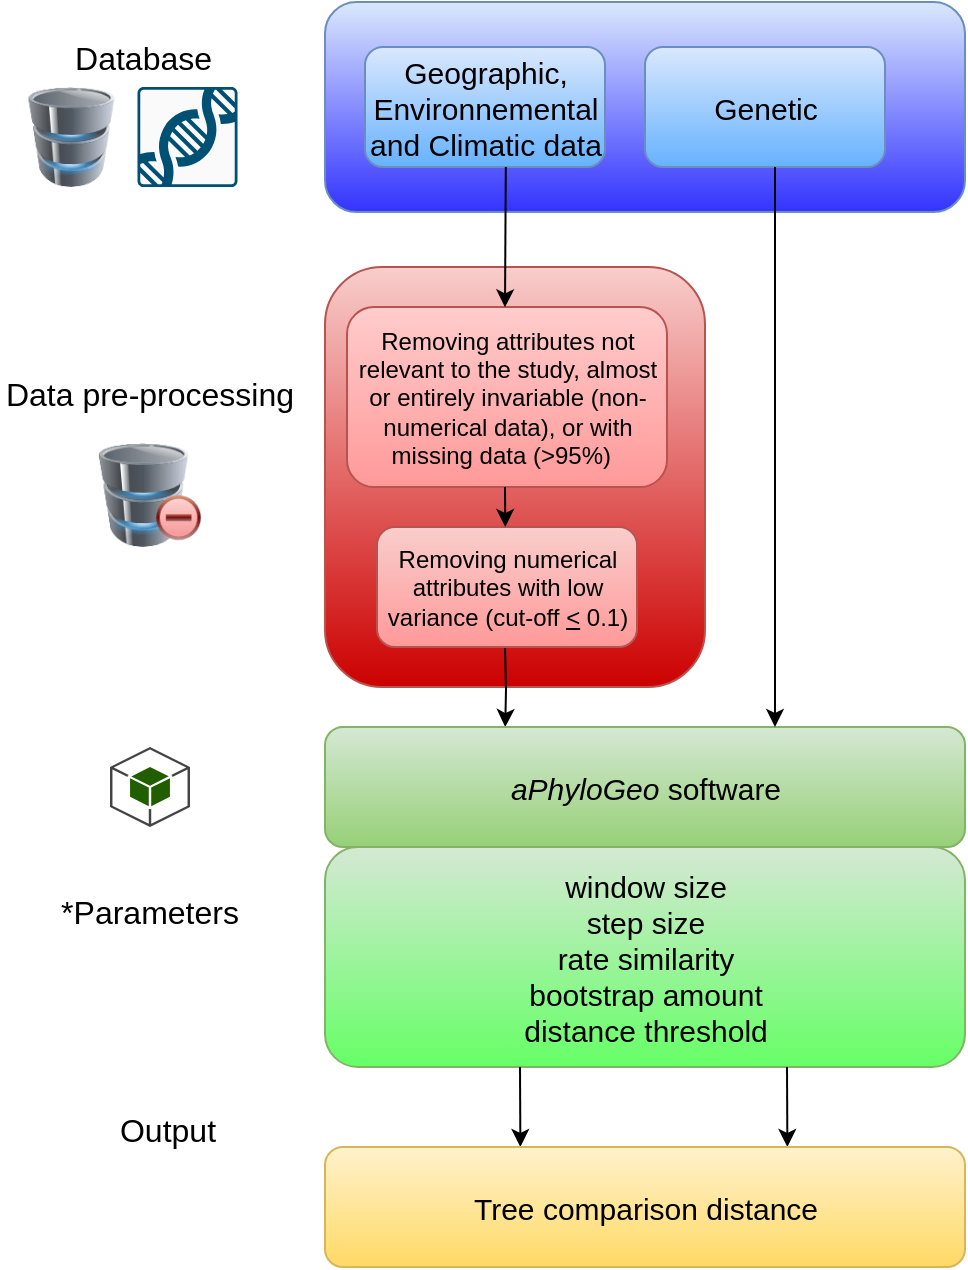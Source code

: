 <mxfile version="24.6.5" type="github">
  <diagram name="Page-1" id="-rFiT2QOCS_2W7RfbsIS">
    <mxGraphModel dx="794" dy="412" grid="1" gridSize="10" guides="1" tooltips="1" connect="1" arrows="1" fold="1" page="1" pageScale="1" pageWidth="827" pageHeight="1169" math="0" shadow="0">
      <root>
        <mxCell id="0" />
        <mxCell id="1" parent="0" />
        <mxCell id="6q3G7fYA0kXQHOgjopEj-5" value="" style="rounded=1;whiteSpace=wrap;html=1;fillColor=#f8cecc;strokeColor=#b85450;gradientColor=#CC0000;" parent="1" vertex="1">
          <mxGeometry x="312.5" y="152.5" width="190" height="210" as="geometry" />
        </mxCell>
        <mxCell id="6q3G7fYA0kXQHOgjopEj-6" value="" style="rounded=1;whiteSpace=wrap;html=1;fillColor=#dae8fc;strokeColor=#6c8ebf;gradientColor=#3333FF;" parent="1" vertex="1">
          <mxGeometry x="312.5" y="20" width="320" height="105" as="geometry" />
        </mxCell>
        <mxCell id="6q3G7fYA0kXQHOgjopEj-7" value="&lt;font style=&quot;font-size: 15px;&quot;&gt;Geographic, Environnemental and Climatic data&lt;/font&gt;" style="rounded=1;whiteSpace=wrap;html=1;fillColor=#dae8fc;strokeColor=#6c8ebf;gradientColor=#66B2FF;" parent="1" vertex="1">
          <mxGeometry x="332.5" y="42.5" width="120" height="60" as="geometry" />
        </mxCell>
        <mxCell id="6q3G7fYA0kXQHOgjopEj-8" value="&lt;font style=&quot;font-size: 15px;&quot;&gt;Genetic&lt;/font&gt;" style="rounded=1;whiteSpace=wrap;html=1;fillColor=#dae8fc;strokeColor=#6c8ebf;gradientColor=#66B2FF;" parent="1" vertex="1">
          <mxGeometry x="472.5" y="42.5" width="120" height="60" as="geometry" />
        </mxCell>
        <mxCell id="6q3G7fYA0kXQHOgjopEj-9" value="Removing attributes not relevant to the study, almost or entirely invariable (non-numerical data), or with missing data (&amp;gt;95%)&amp;nbsp;&amp;nbsp;" style="rounded=1;whiteSpace=wrap;html=1;fillColor=#FFCCCC;strokeColor=#b85450;gradientColor=#FF9999;" parent="1" vertex="1">
          <mxGeometry x="323.5" y="172.5" width="160" height="90" as="geometry" />
        </mxCell>
        <mxCell id="6q3G7fYA0kXQHOgjopEj-10" value="" style="edgeStyle=orthogonalEdgeStyle;rounded=0;orthogonalLoop=1;jettySize=auto;html=1;entryX=0.5;entryY=0;entryDx=0;entryDy=0;" parent="1" edge="1">
          <mxGeometry relative="1" as="geometry">
            <mxPoint x="402.501" y="342.5" as="sourcePoint" />
            <mxPoint x="402.62" y="382.5" as="targetPoint" />
            <Array as="points" />
          </mxGeometry>
        </mxCell>
        <mxCell id="6q3G7fYA0kXQHOgjopEj-11" value="&lt;div style=&quot;&quot;&gt;&lt;span style=&quot;background-color: initial;&quot;&gt;Removing numerical attributes with low variance (cut-off &lt;u&gt;&amp;lt;&lt;/u&gt; 0.1)&lt;/span&gt;&lt;/div&gt;" style="rounded=1;whiteSpace=wrap;html=1;fillColor=#f8cecc;strokeColor=#b85450;align=center;gradientColor=#FF9999;" parent="1" vertex="1">
          <mxGeometry x="338.5" y="282.5" width="130" height="60" as="geometry" />
        </mxCell>
        <mxCell id="6q3G7fYA0kXQHOgjopEj-12" value="" style="endArrow=classic;html=1;rounded=0;entryX=0.5;entryY=0;entryDx=0;entryDy=0;exitX=0.67;exitY=0.997;exitDx=0;exitDy=0;exitPerimeter=0;" parent="1" edge="1">
          <mxGeometry width="50" height="50" relative="1" as="geometry">
            <mxPoint x="402.9" y="102.5" as="sourcePoint" />
            <mxPoint x="402.5" y="172.68" as="targetPoint" />
          </mxGeometry>
        </mxCell>
        <mxCell id="6q3G7fYA0kXQHOgjopEj-13" value="" style="endArrow=classic;html=1;rounded=0;exitX=0.5;exitY=1;exitDx=0;exitDy=0;" parent="1" edge="1">
          <mxGeometry width="50" height="50" relative="1" as="geometry">
            <mxPoint x="402.5" y="262.5" as="sourcePoint" />
            <mxPoint x="402.64" y="282.5" as="targetPoint" />
          </mxGeometry>
        </mxCell>
        <mxCell id="6q3G7fYA0kXQHOgjopEj-14" value="&lt;font style=&quot;font-size: 15px;&quot;&gt;&lt;i&gt;aPhyloGeo&lt;/i&gt; software&lt;/font&gt;" style="rounded=1;whiteSpace=wrap;html=1;fillColor=#d5e8d4;strokeColor=#82b366;gradientColor=#97d077;" parent="1" vertex="1">
          <mxGeometry x="312.5" y="382.5" width="320" height="60" as="geometry" />
        </mxCell>
        <mxCell id="6q3G7fYA0kXQHOgjopEj-15" value="" style="endArrow=classic;html=1;rounded=0;entryX=0.75;entryY=0;entryDx=0;entryDy=0;exitX=0.625;exitY=1;exitDx=0;exitDy=0;exitPerimeter=0;" parent="1" edge="1">
          <mxGeometry width="50" height="50" relative="1" as="geometry">
            <mxPoint x="537.5" y="102.5" as="sourcePoint" />
            <mxPoint x="537.5" y="382.5" as="targetPoint" />
          </mxGeometry>
        </mxCell>
        <mxCell id="6q3G7fYA0kXQHOgjopEj-16" value="&lt;div style=&quot;margin-top: 0px; margin-bottom: 0px; padding-left: 0px; padding-right: 0px;&quot;&gt;&lt;span style=&quot;background-color: initial; font-size: 15px;&quot;&gt;window size&lt;br&gt;&lt;/span&gt;&lt;span style=&quot;background-color: initial; font-size: 15px;&quot;&gt;step size&lt;br&gt;&lt;/span&gt;&lt;span style=&quot;background-color: initial; font-size: 15px;&quot;&gt;rate similarity&lt;/span&gt;&lt;br style=&quot;font-size: 16px;&quot;&gt;&lt;span style=&quot;background-color: initial; font-size: 15px;&quot;&gt;bootstrap amount&lt;/span&gt;&lt;br style=&quot;font-size: 16px;&quot;&gt;&lt;span style=&quot;background-color: initial; font-size: 15px;&quot;&gt;distance threshold&lt;/span&gt;&lt;br&gt;&lt;/div&gt;" style="rounded=1;whiteSpace=wrap;html=1;align=center;fillColor=#d5e8d4;strokeColor=#82b366;gradientColor=#66FF66;" parent="1" vertex="1">
          <mxGeometry x="312.5" y="442.5" width="320" height="110" as="geometry" />
        </mxCell>
        <mxCell id="6q3G7fYA0kXQHOgjopEj-17" value="" style="endArrow=classic;html=1;rounded=0;entryX=0.32;entryY=-0.031;entryDx=0;entryDy=0;entryPerimeter=0;exitX=0.5;exitY=1;exitDx=0;exitDy=0;" parent="1" edge="1">
          <mxGeometry width="50" height="50" relative="1" as="geometry">
            <mxPoint x="410" y="552.5" as="sourcePoint" />
            <mxPoint x="410.19" y="592.5" as="targetPoint" />
          </mxGeometry>
        </mxCell>
        <mxCell id="6q3G7fYA0kXQHOgjopEj-18" value="" style="endArrow=classic;html=1;rounded=0;entryX=0.32;entryY=-0.031;entryDx=0;entryDy=0;entryPerimeter=0;exitX=0.5;exitY=1;exitDx=0;exitDy=0;" parent="1" edge="1">
          <mxGeometry width="50" height="50" relative="1" as="geometry">
            <mxPoint x="543.5" y="552.5" as="sourcePoint" />
            <mxPoint x="543.69" y="592.5" as="targetPoint" />
          </mxGeometry>
        </mxCell>
        <mxCell id="6q3G7fYA0kXQHOgjopEj-19" value="&lt;font style=&quot;font-size: 15px;&quot;&gt;Tree comparison distance&lt;/font&gt;" style="rounded=1;whiteSpace=wrap;html=1;fillColor=#fff2cc;strokeColor=#d6b656;gradientColor=#ffd966;" parent="1" vertex="1">
          <mxGeometry x="312.5" y="592.5" width="320" height="60" as="geometry" />
        </mxCell>
        <mxCell id="6q3G7fYA0kXQHOgjopEj-20" value="Database&amp;nbsp;" style="text;html=1;align=center;verticalAlign=middle;whiteSpace=wrap;rounded=0;fontSize=16;" parent="1" vertex="1">
          <mxGeometry x="194.25" y="32.5" width="60" height="30" as="geometry" />
        </mxCell>
        <mxCell id="6q3G7fYA0kXQHOgjopEj-21" value="Data pre-processing" style="text;html=1;align=center;verticalAlign=middle;whiteSpace=wrap;rounded=0;fontSize=16;" parent="1" vertex="1">
          <mxGeometry x="150" y="190.5" width="150" height="50" as="geometry" />
        </mxCell>
        <mxCell id="6q3G7fYA0kXQHOgjopEj-22" value="Output" style="text;html=1;align=center;verticalAlign=middle;whiteSpace=wrap;rounded=0;fontSize=16;" parent="1" vertex="1">
          <mxGeometry x="205" y="558.5" width="57.5" height="50" as="geometry" />
        </mxCell>
        <mxCell id="6q3G7fYA0kXQHOgjopEj-23" value="*Parameters" style="text;html=1;align=center;verticalAlign=middle;whiteSpace=wrap;rounded=0;fontSize=16;" parent="1" vertex="1">
          <mxGeometry x="181.25" y="449.5" width="87.5" height="50" as="geometry" />
        </mxCell>
        <mxCell id="6q3G7fYA0kXQHOgjopEj-24" value="" style="image;html=1;image=img/lib/clip_art/computers/Database_Minus_128x128.png" parent="1" vertex="1">
          <mxGeometry x="195.75" y="240.5" width="58.5" height="52" as="geometry" />
        </mxCell>
        <mxCell id="6q3G7fYA0kXQHOgjopEj-25" value="" style="image;html=1;image=img/lib/clip_art/computers/Database_128x128.png" parent="1" vertex="1">
          <mxGeometry x="159" y="62.5" width="53.5" height="50" as="geometry" />
        </mxCell>
        <mxCell id="6q3G7fYA0kXQHOgjopEj-26" value="" style="outlineConnect=0;dashed=0;verticalLabelPosition=bottom;verticalAlign=top;align=center;html=1;shape=mxgraph.aws3.android;fillColor=#205E00;gradientColor=none;" parent="1" vertex="1">
          <mxGeometry x="205" y="392.5" width="40" height="40" as="geometry" />
        </mxCell>
        <mxCell id="6q3G7fYA0kXQHOgjopEj-27" value="" style="shape=image;html=1;verticalAlign=top;verticalLabelPosition=bottom;labelBackgroundColor=#ffffff;imageAspect=0;aspect=fixed;image=https://cdn1.iconfinder.com/data/icons/CrystalClear/128x128/apps/package_utilities.png" parent="1" vertex="1">
          <mxGeometry x="205" y="492.5" width="48" height="48" as="geometry" />
        </mxCell>
        <mxCell id="6q3G7fYA0kXQHOgjopEj-28" value="" style="shape=image;html=1;verticalAlign=top;verticalLabelPosition=bottom;labelBackgroundColor=#ffffff;imageAspect=0;aspect=fixed;image=https://cdn2.iconfinder.com/data/icons/css-vol-2/24/list-tree-128.png" parent="1" vertex="1">
          <mxGeometry x="212.5" y="608.5" width="44" height="44" as="geometry" />
        </mxCell>
        <mxCell id="6q3G7fYA0kXQHOgjopEj-29" value="" style="sketch=0;points=[[0.015,0.015,0],[0.985,0.015,0],[0.985,0.985,0],[0.015,0.985,0],[0.25,0,0],[0.5,0,0],[0.75,0,0],[1,0.25,0],[1,0.5,0],[1,0.75,0],[0.75,1,0],[0.5,1,0],[0.25,1,0],[0,0.75,0],[0,0.5,0],[0,0.25,0]];verticalLabelPosition=bottom;html=1;verticalAlign=top;aspect=fixed;align=center;pointerEvents=1;shape=mxgraph.cisco19.rect;prIcon=cisco_dna_center;fillColor=#FAFAFA;strokeColor=#005073;" parent="1" vertex="1">
          <mxGeometry x="218.75" y="62.5" width="50" height="50" as="geometry" />
        </mxCell>
      </root>
    </mxGraphModel>
  </diagram>
</mxfile>
